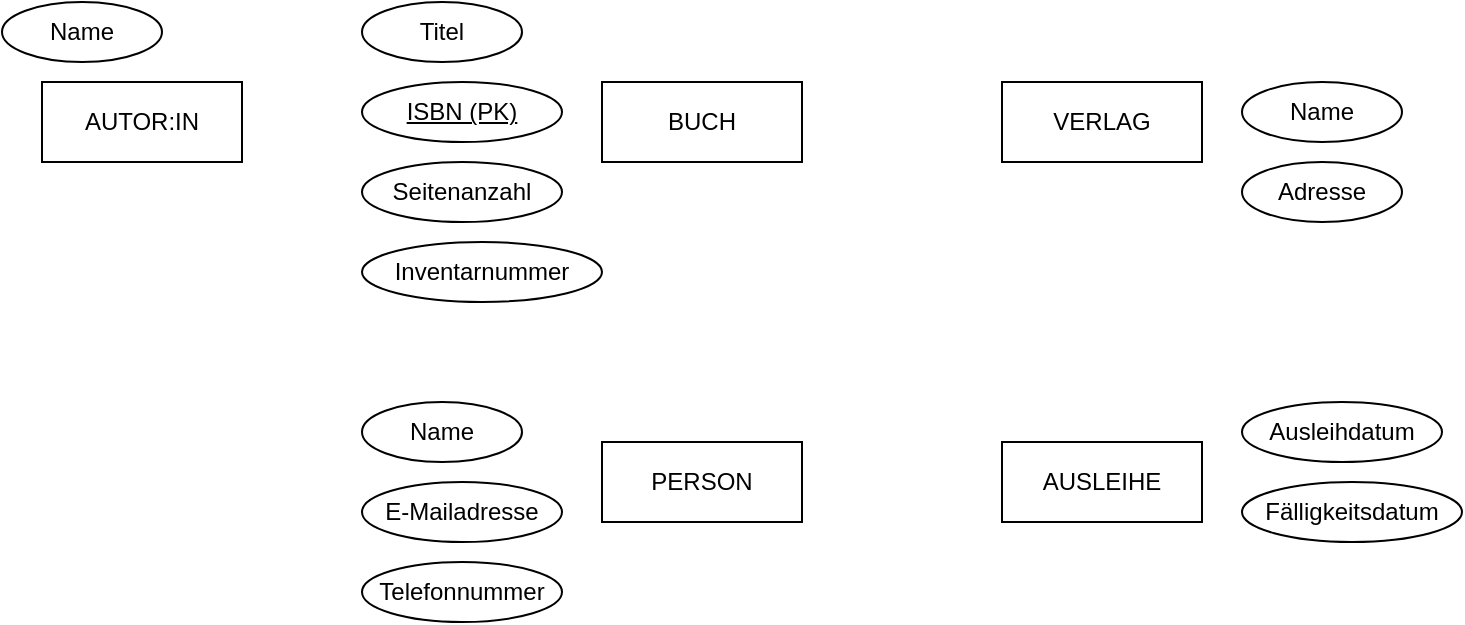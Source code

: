 <mxfile>
  <diagram name="Bibliothek ER-Diagramm" id="1">
    <mxGraphModel dx="1480" dy="800" grid="1" gridSize="10" guides="1" tooltips="1" connect="1" arrows="1" fold="1" page="1" pageScale="1" pageWidth="827" pageHeight="1169">
      <root>
        <mxCell id="0"/>
        <mxCell id="1" parent="0"/>

        <!-- Entity: BUCH -->
        <mxCell id="buch" value="BUCH" style="shape=rectangle;whiteSpace=wrap;html=1;" vertex="1" parent="1">
          <mxGeometry x="320" y="80" width="100" height="40" as="geometry"/>
        </mxCell>
        <mxCell id="titel" value="Titel" style="ellipse;whiteSpace=wrap;html=1;" vertex="1" parent="1">
          <mxGeometry x="200" y="40" width="80" height="30" as="geometry"/>
        </mxCell>
        <mxCell id="isbn" value="ISBN (PK)" style="ellipse;whiteSpace=wrap;html=1;fontStyle=4;" vertex="1" parent="1">
          <mxGeometry x="200" y="80" width="100" height="30" as="geometry"/>
        </mxCell>
        <mxCell id="seiten" value="Seitenanzahl" style="ellipse;whiteSpace=wrap;html=1;" vertex="1" parent="1">
          <mxGeometry x="200" y="120" width="100" height="30" as="geometry"/>
        </mxCell>
        <mxCell id="inventar" value="Inventarnummer" style="ellipse;whiteSpace=wrap;html=1;" vertex="1" parent="1">
          <mxGeometry x="200" y="160" width="120" height="30" as="geometry"/>
        </mxCell>

        <!-- Entity: AUTOR -->
        <mxCell id="autor" value="AUTOR:IN" style="shape=rectangle;whiteSpace=wrap;html=1;" vertex="1" parent="1">
          <mxGeometry x="40" y="80" width="100" height="40" as="geometry"/>
        </mxCell>
        <mxCell id="autorname" value="Name" style="ellipse;whiteSpace=wrap;html=1;" vertex="1" parent="1">
          <mxGeometry x="20" y="40" width="80" height="30" as="geometry"/>
        </mxCell>

        <!-- Entity: VERLAG -->
        <mxCell id="verlag" value="VERLAG" style="shape=rectangle;whiteSpace=wrap;html=1;" vertex="1" parent="1">
          <mxGeometry x="520" y="80" width="100" height="40" as="geometry"/>
        </mxCell>
        <mxCell id="verlagname" value="Name" style="ellipse;whiteSpace=wrap;html=1;" vertex="1" parent="1">
          <mxGeometry x="640" y="80" width="80" height="30" as="geometry"/>
        </mxCell>
        <mxCell id="verlagadr" value="Adresse" style="ellipse;whiteSpace=wrap;html=1;" vertex="1" parent="1">
          <mxGeometry x="640" y="120" width="80" height="30" as="geometry"/>
        </mxCell>

        <!-- Entity: PERSON -->
        <mxCell id="person" value="PERSON" style="shape=rectangle;whiteSpace=wrap;html=1;" vertex="1" parent="1">
          <mxGeometry x="320" y="260" width="100" height="40" as="geometry"/>
        </mxCell>
        <mxCell id="pname" value="Name" style="ellipse;whiteSpace=wrap;html=1;" vertex="1" parent="1">
          <mxGeometry x="200" y="240" width="80" height="30" as="geometry"/>
        </mxCell>
        <mxCell id="pemail" value="E-Mailadresse" style="ellipse;whiteSpace=wrap;html=1;" vertex="1" parent="1">
          <mxGeometry x="200" y="280" width="100" height="30" as="geometry"/>
        </mxCell>
        <mxCell id="ptel" value="Telefonnummer" style="ellipse;whiteSpace=wrap;html=1;" vertex="1" parent="1">
          <mxGeometry x="200" y="320" width="100" height="30" as="geometry"/>
        </mxCell>

        <!-- Entity: AUSLEIHE -->
        <mxCell id="ausleihe" value="AUSLEIHE" style="shape=rectangle;whiteSpace=wrap;html=1;" vertex="1" parent="1">
          <mxGeometry x="520" y="260" width="100" height="40" as="geometry"/>
        </mxCell>
        <mxCell id="adatum" value="Ausleihdatum" style="ellipse;whiteSpace=wrap;html=1;" vertex="1" parent="1">
          <mxGeometry x="640" y="240" width="100" height="30" as="geometry"/>
        </mxCell>
        <mxCell id="fdatum" value="Fälligkeitsdatum" style="ellipse;whiteSpace=wrap;html=1;" vertex="1" parent="1">
          <mxGeometry x="640" y="280" width="110" height="30" as="geometry"/>
        </mxCell>

      </root>
    </mxGraphModel>
  </diagram>
</mxfile>
